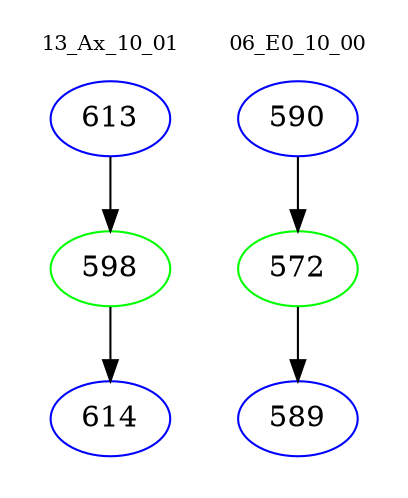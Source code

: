 digraph{
subgraph cluster_0 {
color = white
label = "13_Ax_10_01";
fontsize=10;
T0_613 [label="613", color="blue"]
T0_613 -> T0_598 [color="black"]
T0_598 [label="598", color="green"]
T0_598 -> T0_614 [color="black"]
T0_614 [label="614", color="blue"]
}
subgraph cluster_1 {
color = white
label = "06_E0_10_00";
fontsize=10;
T1_590 [label="590", color="blue"]
T1_590 -> T1_572 [color="black"]
T1_572 [label="572", color="green"]
T1_572 -> T1_589 [color="black"]
T1_589 [label="589", color="blue"]
}
}
